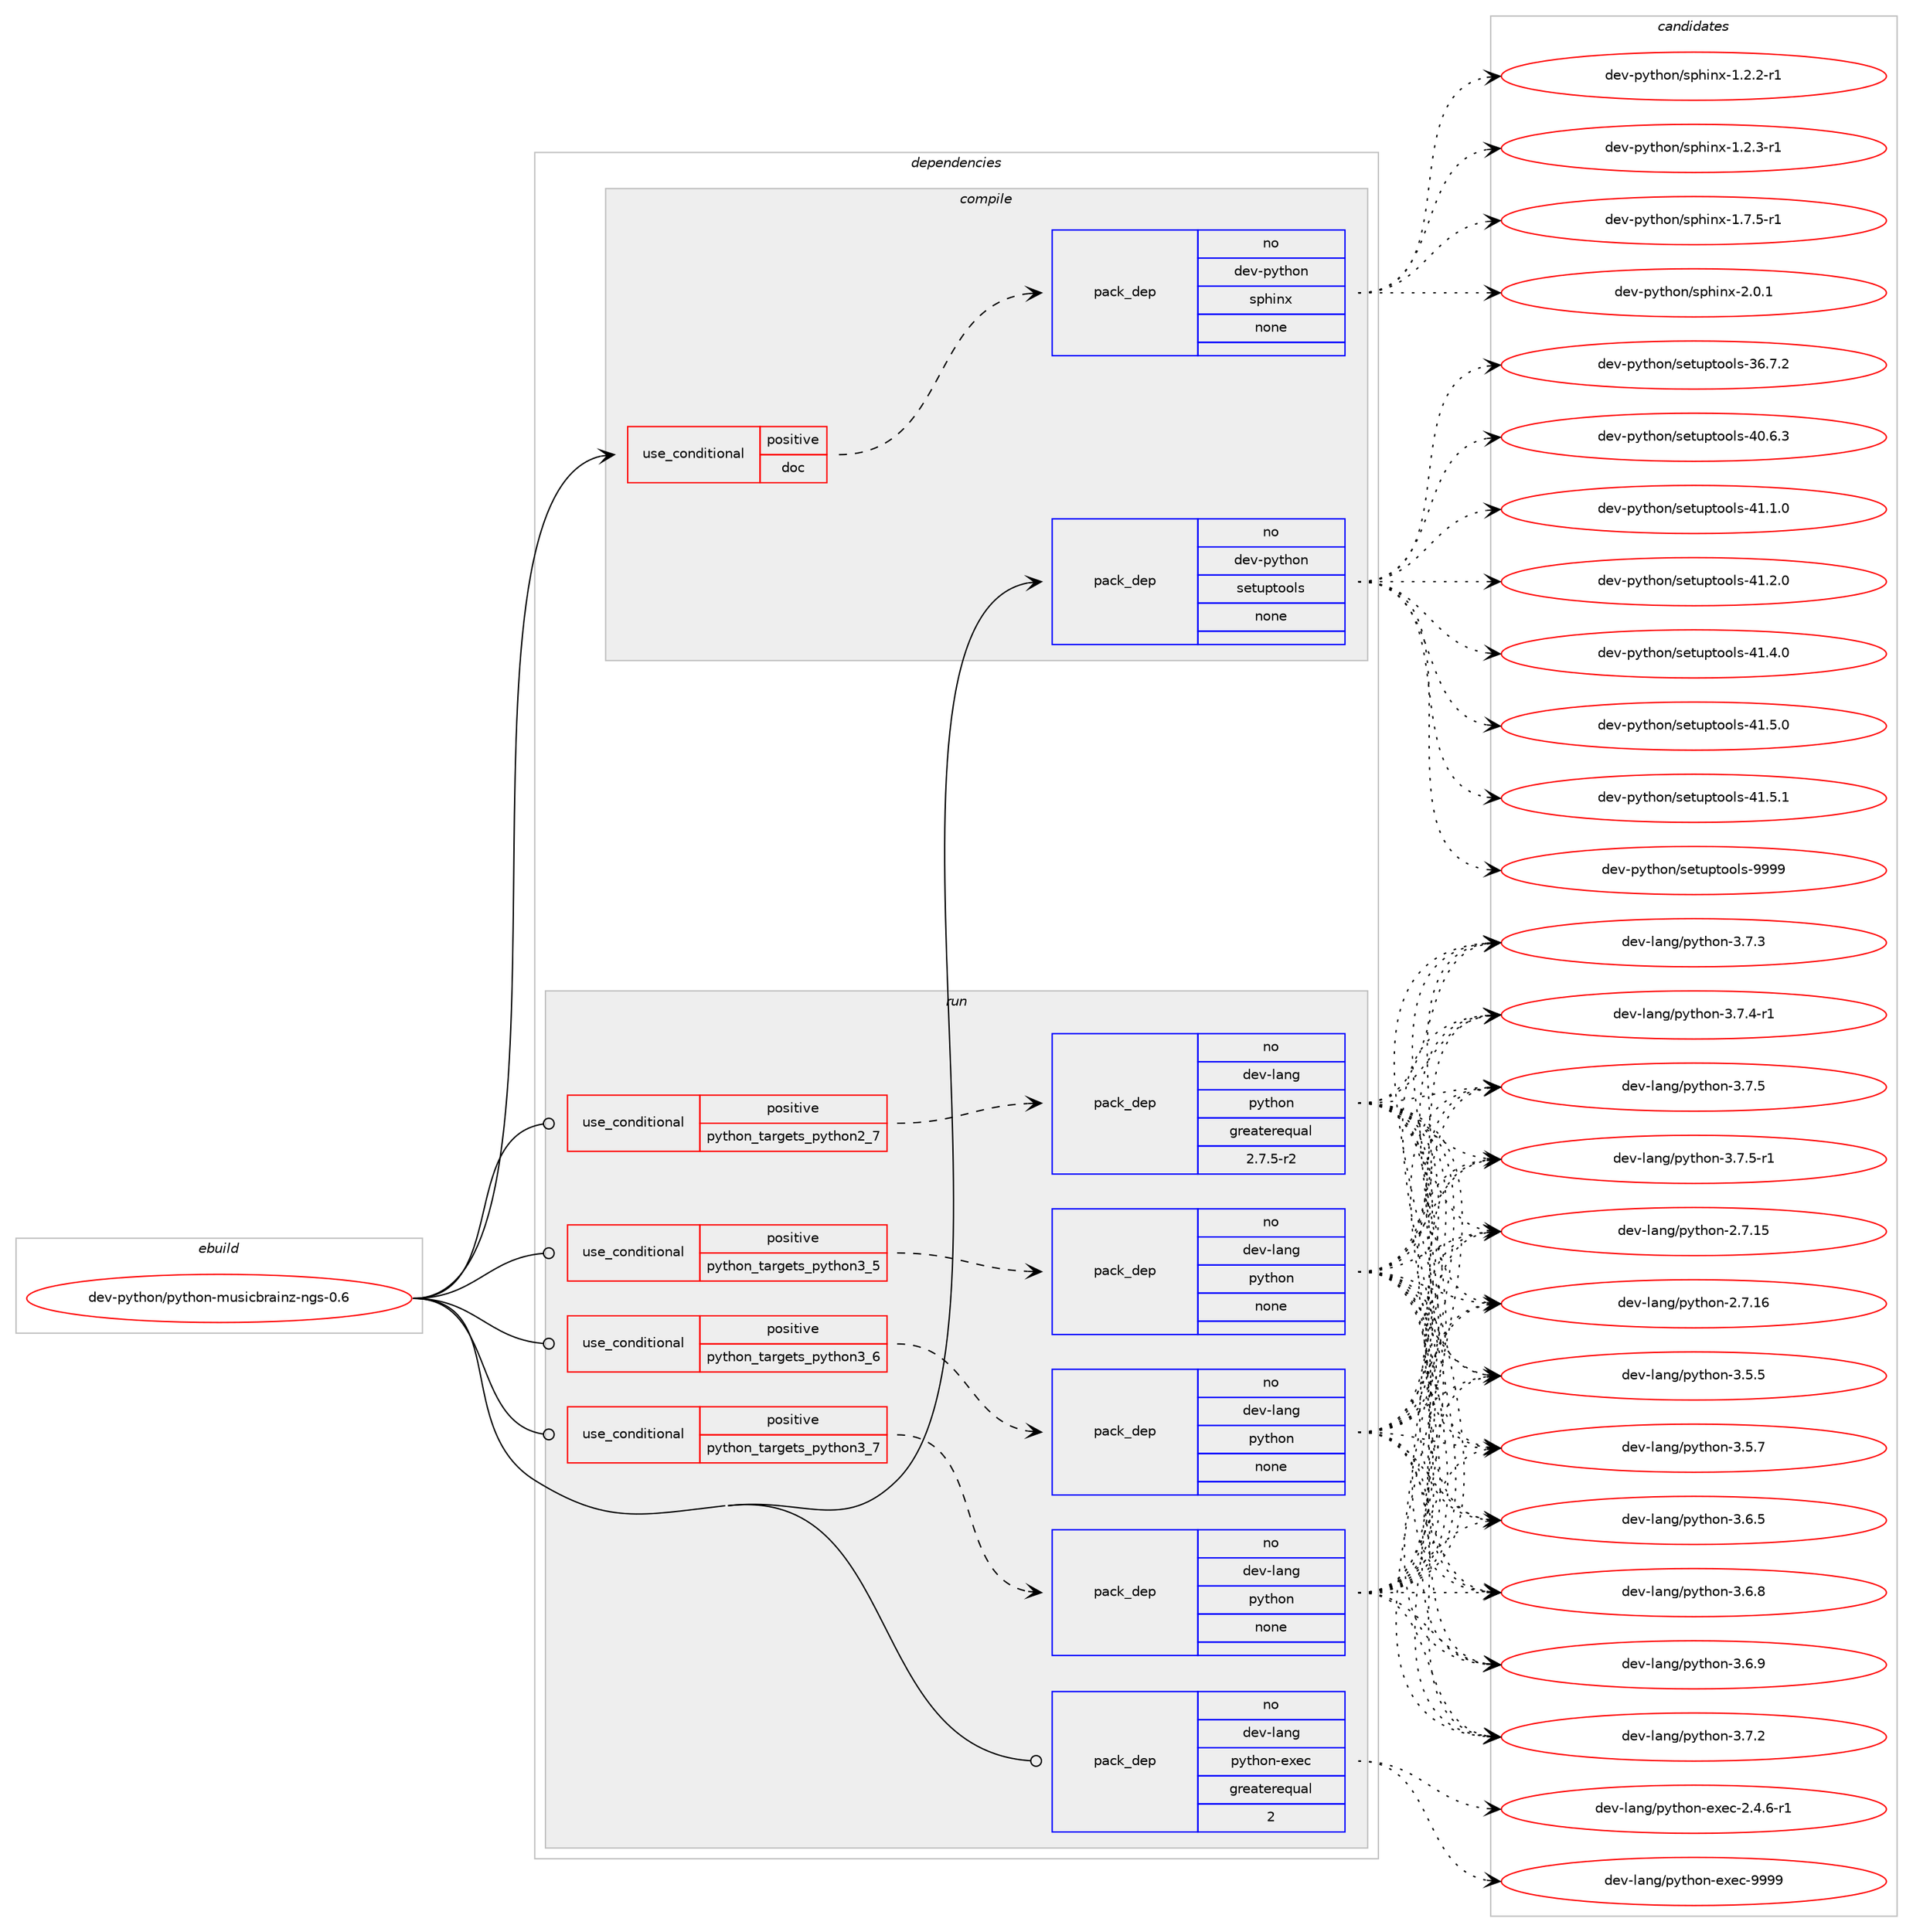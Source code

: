 digraph prolog {

# *************
# Graph options
# *************

newrank=true;
concentrate=true;
compound=true;
graph [rankdir=LR,fontname=Helvetica,fontsize=10,ranksep=1.5];#, ranksep=2.5, nodesep=0.2];
edge  [arrowhead=vee];
node  [fontname=Helvetica,fontsize=10];

# **********
# The ebuild
# **********

subgraph cluster_leftcol {
color=gray;
rank=same;
label=<<i>ebuild</i>>;
id [label="dev-python/python-musicbrainz-ngs-0.6", color=red, width=4, href="../dev-python/python-musicbrainz-ngs-0.6.svg"];
}

# ****************
# The dependencies
# ****************

subgraph cluster_midcol {
color=gray;
label=<<i>dependencies</i>>;
subgraph cluster_compile {
fillcolor="#eeeeee";
style=filled;
label=<<i>compile</i>>;
subgraph cond147770 {
dependency632236 [label=<<TABLE BORDER="0" CELLBORDER="1" CELLSPACING="0" CELLPADDING="4"><TR><TD ROWSPAN="3" CELLPADDING="10">use_conditional</TD></TR><TR><TD>positive</TD></TR><TR><TD>doc</TD></TR></TABLE>>, shape=none, color=red];
subgraph pack472595 {
dependency632237 [label=<<TABLE BORDER="0" CELLBORDER="1" CELLSPACING="0" CELLPADDING="4" WIDTH="220"><TR><TD ROWSPAN="6" CELLPADDING="30">pack_dep</TD></TR><TR><TD WIDTH="110">no</TD></TR><TR><TD>dev-python</TD></TR><TR><TD>sphinx</TD></TR><TR><TD>none</TD></TR><TR><TD></TD></TR></TABLE>>, shape=none, color=blue];
}
dependency632236:e -> dependency632237:w [weight=20,style="dashed",arrowhead="vee"];
}
id:e -> dependency632236:w [weight=20,style="solid",arrowhead="vee"];
subgraph pack472596 {
dependency632238 [label=<<TABLE BORDER="0" CELLBORDER="1" CELLSPACING="0" CELLPADDING="4" WIDTH="220"><TR><TD ROWSPAN="6" CELLPADDING="30">pack_dep</TD></TR><TR><TD WIDTH="110">no</TD></TR><TR><TD>dev-python</TD></TR><TR><TD>setuptools</TD></TR><TR><TD>none</TD></TR><TR><TD></TD></TR></TABLE>>, shape=none, color=blue];
}
id:e -> dependency632238:w [weight=20,style="solid",arrowhead="vee"];
}
subgraph cluster_compileandrun {
fillcolor="#eeeeee";
style=filled;
label=<<i>compile and run</i>>;
}
subgraph cluster_run {
fillcolor="#eeeeee";
style=filled;
label=<<i>run</i>>;
subgraph cond147771 {
dependency632239 [label=<<TABLE BORDER="0" CELLBORDER="1" CELLSPACING="0" CELLPADDING="4"><TR><TD ROWSPAN="3" CELLPADDING="10">use_conditional</TD></TR><TR><TD>positive</TD></TR><TR><TD>python_targets_python2_7</TD></TR></TABLE>>, shape=none, color=red];
subgraph pack472597 {
dependency632240 [label=<<TABLE BORDER="0" CELLBORDER="1" CELLSPACING="0" CELLPADDING="4" WIDTH="220"><TR><TD ROWSPAN="6" CELLPADDING="30">pack_dep</TD></TR><TR><TD WIDTH="110">no</TD></TR><TR><TD>dev-lang</TD></TR><TR><TD>python</TD></TR><TR><TD>greaterequal</TD></TR><TR><TD>2.7.5-r2</TD></TR></TABLE>>, shape=none, color=blue];
}
dependency632239:e -> dependency632240:w [weight=20,style="dashed",arrowhead="vee"];
}
id:e -> dependency632239:w [weight=20,style="solid",arrowhead="odot"];
subgraph cond147772 {
dependency632241 [label=<<TABLE BORDER="0" CELLBORDER="1" CELLSPACING="0" CELLPADDING="4"><TR><TD ROWSPAN="3" CELLPADDING="10">use_conditional</TD></TR><TR><TD>positive</TD></TR><TR><TD>python_targets_python3_5</TD></TR></TABLE>>, shape=none, color=red];
subgraph pack472598 {
dependency632242 [label=<<TABLE BORDER="0" CELLBORDER="1" CELLSPACING="0" CELLPADDING="4" WIDTH="220"><TR><TD ROWSPAN="6" CELLPADDING="30">pack_dep</TD></TR><TR><TD WIDTH="110">no</TD></TR><TR><TD>dev-lang</TD></TR><TR><TD>python</TD></TR><TR><TD>none</TD></TR><TR><TD></TD></TR></TABLE>>, shape=none, color=blue];
}
dependency632241:e -> dependency632242:w [weight=20,style="dashed",arrowhead="vee"];
}
id:e -> dependency632241:w [weight=20,style="solid",arrowhead="odot"];
subgraph cond147773 {
dependency632243 [label=<<TABLE BORDER="0" CELLBORDER="1" CELLSPACING="0" CELLPADDING="4"><TR><TD ROWSPAN="3" CELLPADDING="10">use_conditional</TD></TR><TR><TD>positive</TD></TR><TR><TD>python_targets_python3_6</TD></TR></TABLE>>, shape=none, color=red];
subgraph pack472599 {
dependency632244 [label=<<TABLE BORDER="0" CELLBORDER="1" CELLSPACING="0" CELLPADDING="4" WIDTH="220"><TR><TD ROWSPAN="6" CELLPADDING="30">pack_dep</TD></TR><TR><TD WIDTH="110">no</TD></TR><TR><TD>dev-lang</TD></TR><TR><TD>python</TD></TR><TR><TD>none</TD></TR><TR><TD></TD></TR></TABLE>>, shape=none, color=blue];
}
dependency632243:e -> dependency632244:w [weight=20,style="dashed",arrowhead="vee"];
}
id:e -> dependency632243:w [weight=20,style="solid",arrowhead="odot"];
subgraph cond147774 {
dependency632245 [label=<<TABLE BORDER="0" CELLBORDER="1" CELLSPACING="0" CELLPADDING="4"><TR><TD ROWSPAN="3" CELLPADDING="10">use_conditional</TD></TR><TR><TD>positive</TD></TR><TR><TD>python_targets_python3_7</TD></TR></TABLE>>, shape=none, color=red];
subgraph pack472600 {
dependency632246 [label=<<TABLE BORDER="0" CELLBORDER="1" CELLSPACING="0" CELLPADDING="4" WIDTH="220"><TR><TD ROWSPAN="6" CELLPADDING="30">pack_dep</TD></TR><TR><TD WIDTH="110">no</TD></TR><TR><TD>dev-lang</TD></TR><TR><TD>python</TD></TR><TR><TD>none</TD></TR><TR><TD></TD></TR></TABLE>>, shape=none, color=blue];
}
dependency632245:e -> dependency632246:w [weight=20,style="dashed",arrowhead="vee"];
}
id:e -> dependency632245:w [weight=20,style="solid",arrowhead="odot"];
subgraph pack472601 {
dependency632247 [label=<<TABLE BORDER="0" CELLBORDER="1" CELLSPACING="0" CELLPADDING="4" WIDTH="220"><TR><TD ROWSPAN="6" CELLPADDING="30">pack_dep</TD></TR><TR><TD WIDTH="110">no</TD></TR><TR><TD>dev-lang</TD></TR><TR><TD>python-exec</TD></TR><TR><TD>greaterequal</TD></TR><TR><TD>2</TD></TR></TABLE>>, shape=none, color=blue];
}
id:e -> dependency632247:w [weight=20,style="solid",arrowhead="odot"];
}
}

# **************
# The candidates
# **************

subgraph cluster_choices {
rank=same;
color=gray;
label=<<i>candidates</i>>;

subgraph choice472595 {
color=black;
nodesep=1;
choice10010111845112121116104111110471151121041051101204549465046504511449 [label="dev-python/sphinx-1.2.2-r1", color=red, width=4,href="../dev-python/sphinx-1.2.2-r1.svg"];
choice10010111845112121116104111110471151121041051101204549465046514511449 [label="dev-python/sphinx-1.2.3-r1", color=red, width=4,href="../dev-python/sphinx-1.2.3-r1.svg"];
choice10010111845112121116104111110471151121041051101204549465546534511449 [label="dev-python/sphinx-1.7.5-r1", color=red, width=4,href="../dev-python/sphinx-1.7.5-r1.svg"];
choice1001011184511212111610411111047115112104105110120455046484649 [label="dev-python/sphinx-2.0.1", color=red, width=4,href="../dev-python/sphinx-2.0.1.svg"];
dependency632237:e -> choice10010111845112121116104111110471151121041051101204549465046504511449:w [style=dotted,weight="100"];
dependency632237:e -> choice10010111845112121116104111110471151121041051101204549465046514511449:w [style=dotted,weight="100"];
dependency632237:e -> choice10010111845112121116104111110471151121041051101204549465546534511449:w [style=dotted,weight="100"];
dependency632237:e -> choice1001011184511212111610411111047115112104105110120455046484649:w [style=dotted,weight="100"];
}
subgraph choice472596 {
color=black;
nodesep=1;
choice100101118451121211161041111104711510111611711211611111110811545515446554650 [label="dev-python/setuptools-36.7.2", color=red, width=4,href="../dev-python/setuptools-36.7.2.svg"];
choice100101118451121211161041111104711510111611711211611111110811545524846544651 [label="dev-python/setuptools-40.6.3", color=red, width=4,href="../dev-python/setuptools-40.6.3.svg"];
choice100101118451121211161041111104711510111611711211611111110811545524946494648 [label="dev-python/setuptools-41.1.0", color=red, width=4,href="../dev-python/setuptools-41.1.0.svg"];
choice100101118451121211161041111104711510111611711211611111110811545524946504648 [label="dev-python/setuptools-41.2.0", color=red, width=4,href="../dev-python/setuptools-41.2.0.svg"];
choice100101118451121211161041111104711510111611711211611111110811545524946524648 [label="dev-python/setuptools-41.4.0", color=red, width=4,href="../dev-python/setuptools-41.4.0.svg"];
choice100101118451121211161041111104711510111611711211611111110811545524946534648 [label="dev-python/setuptools-41.5.0", color=red, width=4,href="../dev-python/setuptools-41.5.0.svg"];
choice100101118451121211161041111104711510111611711211611111110811545524946534649 [label="dev-python/setuptools-41.5.1", color=red, width=4,href="../dev-python/setuptools-41.5.1.svg"];
choice10010111845112121116104111110471151011161171121161111111081154557575757 [label="dev-python/setuptools-9999", color=red, width=4,href="../dev-python/setuptools-9999.svg"];
dependency632238:e -> choice100101118451121211161041111104711510111611711211611111110811545515446554650:w [style=dotted,weight="100"];
dependency632238:e -> choice100101118451121211161041111104711510111611711211611111110811545524846544651:w [style=dotted,weight="100"];
dependency632238:e -> choice100101118451121211161041111104711510111611711211611111110811545524946494648:w [style=dotted,weight="100"];
dependency632238:e -> choice100101118451121211161041111104711510111611711211611111110811545524946504648:w [style=dotted,weight="100"];
dependency632238:e -> choice100101118451121211161041111104711510111611711211611111110811545524946524648:w [style=dotted,weight="100"];
dependency632238:e -> choice100101118451121211161041111104711510111611711211611111110811545524946534648:w [style=dotted,weight="100"];
dependency632238:e -> choice100101118451121211161041111104711510111611711211611111110811545524946534649:w [style=dotted,weight="100"];
dependency632238:e -> choice10010111845112121116104111110471151011161171121161111111081154557575757:w [style=dotted,weight="100"];
}
subgraph choice472597 {
color=black;
nodesep=1;
choice10010111845108971101034711212111610411111045504655464953 [label="dev-lang/python-2.7.15", color=red, width=4,href="../dev-lang/python-2.7.15.svg"];
choice10010111845108971101034711212111610411111045504655464954 [label="dev-lang/python-2.7.16", color=red, width=4,href="../dev-lang/python-2.7.16.svg"];
choice100101118451089711010347112121116104111110455146534653 [label="dev-lang/python-3.5.5", color=red, width=4,href="../dev-lang/python-3.5.5.svg"];
choice100101118451089711010347112121116104111110455146534655 [label="dev-lang/python-3.5.7", color=red, width=4,href="../dev-lang/python-3.5.7.svg"];
choice100101118451089711010347112121116104111110455146544653 [label="dev-lang/python-3.6.5", color=red, width=4,href="../dev-lang/python-3.6.5.svg"];
choice100101118451089711010347112121116104111110455146544656 [label="dev-lang/python-3.6.8", color=red, width=4,href="../dev-lang/python-3.6.8.svg"];
choice100101118451089711010347112121116104111110455146544657 [label="dev-lang/python-3.6.9", color=red, width=4,href="../dev-lang/python-3.6.9.svg"];
choice100101118451089711010347112121116104111110455146554650 [label="dev-lang/python-3.7.2", color=red, width=4,href="../dev-lang/python-3.7.2.svg"];
choice100101118451089711010347112121116104111110455146554651 [label="dev-lang/python-3.7.3", color=red, width=4,href="../dev-lang/python-3.7.3.svg"];
choice1001011184510897110103471121211161041111104551465546524511449 [label="dev-lang/python-3.7.4-r1", color=red, width=4,href="../dev-lang/python-3.7.4-r1.svg"];
choice100101118451089711010347112121116104111110455146554653 [label="dev-lang/python-3.7.5", color=red, width=4,href="../dev-lang/python-3.7.5.svg"];
choice1001011184510897110103471121211161041111104551465546534511449 [label="dev-lang/python-3.7.5-r1", color=red, width=4,href="../dev-lang/python-3.7.5-r1.svg"];
dependency632240:e -> choice10010111845108971101034711212111610411111045504655464953:w [style=dotted,weight="100"];
dependency632240:e -> choice10010111845108971101034711212111610411111045504655464954:w [style=dotted,weight="100"];
dependency632240:e -> choice100101118451089711010347112121116104111110455146534653:w [style=dotted,weight="100"];
dependency632240:e -> choice100101118451089711010347112121116104111110455146534655:w [style=dotted,weight="100"];
dependency632240:e -> choice100101118451089711010347112121116104111110455146544653:w [style=dotted,weight="100"];
dependency632240:e -> choice100101118451089711010347112121116104111110455146544656:w [style=dotted,weight="100"];
dependency632240:e -> choice100101118451089711010347112121116104111110455146544657:w [style=dotted,weight="100"];
dependency632240:e -> choice100101118451089711010347112121116104111110455146554650:w [style=dotted,weight="100"];
dependency632240:e -> choice100101118451089711010347112121116104111110455146554651:w [style=dotted,weight="100"];
dependency632240:e -> choice1001011184510897110103471121211161041111104551465546524511449:w [style=dotted,weight="100"];
dependency632240:e -> choice100101118451089711010347112121116104111110455146554653:w [style=dotted,weight="100"];
dependency632240:e -> choice1001011184510897110103471121211161041111104551465546534511449:w [style=dotted,weight="100"];
}
subgraph choice472598 {
color=black;
nodesep=1;
choice10010111845108971101034711212111610411111045504655464953 [label="dev-lang/python-2.7.15", color=red, width=4,href="../dev-lang/python-2.7.15.svg"];
choice10010111845108971101034711212111610411111045504655464954 [label="dev-lang/python-2.7.16", color=red, width=4,href="../dev-lang/python-2.7.16.svg"];
choice100101118451089711010347112121116104111110455146534653 [label="dev-lang/python-3.5.5", color=red, width=4,href="../dev-lang/python-3.5.5.svg"];
choice100101118451089711010347112121116104111110455146534655 [label="dev-lang/python-3.5.7", color=red, width=4,href="../dev-lang/python-3.5.7.svg"];
choice100101118451089711010347112121116104111110455146544653 [label="dev-lang/python-3.6.5", color=red, width=4,href="../dev-lang/python-3.6.5.svg"];
choice100101118451089711010347112121116104111110455146544656 [label="dev-lang/python-3.6.8", color=red, width=4,href="../dev-lang/python-3.6.8.svg"];
choice100101118451089711010347112121116104111110455146544657 [label="dev-lang/python-3.6.9", color=red, width=4,href="../dev-lang/python-3.6.9.svg"];
choice100101118451089711010347112121116104111110455146554650 [label="dev-lang/python-3.7.2", color=red, width=4,href="../dev-lang/python-3.7.2.svg"];
choice100101118451089711010347112121116104111110455146554651 [label="dev-lang/python-3.7.3", color=red, width=4,href="../dev-lang/python-3.7.3.svg"];
choice1001011184510897110103471121211161041111104551465546524511449 [label="dev-lang/python-3.7.4-r1", color=red, width=4,href="../dev-lang/python-3.7.4-r1.svg"];
choice100101118451089711010347112121116104111110455146554653 [label="dev-lang/python-3.7.5", color=red, width=4,href="../dev-lang/python-3.7.5.svg"];
choice1001011184510897110103471121211161041111104551465546534511449 [label="dev-lang/python-3.7.5-r1", color=red, width=4,href="../dev-lang/python-3.7.5-r1.svg"];
dependency632242:e -> choice10010111845108971101034711212111610411111045504655464953:w [style=dotted,weight="100"];
dependency632242:e -> choice10010111845108971101034711212111610411111045504655464954:w [style=dotted,weight="100"];
dependency632242:e -> choice100101118451089711010347112121116104111110455146534653:w [style=dotted,weight="100"];
dependency632242:e -> choice100101118451089711010347112121116104111110455146534655:w [style=dotted,weight="100"];
dependency632242:e -> choice100101118451089711010347112121116104111110455146544653:w [style=dotted,weight="100"];
dependency632242:e -> choice100101118451089711010347112121116104111110455146544656:w [style=dotted,weight="100"];
dependency632242:e -> choice100101118451089711010347112121116104111110455146544657:w [style=dotted,weight="100"];
dependency632242:e -> choice100101118451089711010347112121116104111110455146554650:w [style=dotted,weight="100"];
dependency632242:e -> choice100101118451089711010347112121116104111110455146554651:w [style=dotted,weight="100"];
dependency632242:e -> choice1001011184510897110103471121211161041111104551465546524511449:w [style=dotted,weight="100"];
dependency632242:e -> choice100101118451089711010347112121116104111110455146554653:w [style=dotted,weight="100"];
dependency632242:e -> choice1001011184510897110103471121211161041111104551465546534511449:w [style=dotted,weight="100"];
}
subgraph choice472599 {
color=black;
nodesep=1;
choice10010111845108971101034711212111610411111045504655464953 [label="dev-lang/python-2.7.15", color=red, width=4,href="../dev-lang/python-2.7.15.svg"];
choice10010111845108971101034711212111610411111045504655464954 [label="dev-lang/python-2.7.16", color=red, width=4,href="../dev-lang/python-2.7.16.svg"];
choice100101118451089711010347112121116104111110455146534653 [label="dev-lang/python-3.5.5", color=red, width=4,href="../dev-lang/python-3.5.5.svg"];
choice100101118451089711010347112121116104111110455146534655 [label="dev-lang/python-3.5.7", color=red, width=4,href="../dev-lang/python-3.5.7.svg"];
choice100101118451089711010347112121116104111110455146544653 [label="dev-lang/python-3.6.5", color=red, width=4,href="../dev-lang/python-3.6.5.svg"];
choice100101118451089711010347112121116104111110455146544656 [label="dev-lang/python-3.6.8", color=red, width=4,href="../dev-lang/python-3.6.8.svg"];
choice100101118451089711010347112121116104111110455146544657 [label="dev-lang/python-3.6.9", color=red, width=4,href="../dev-lang/python-3.6.9.svg"];
choice100101118451089711010347112121116104111110455146554650 [label="dev-lang/python-3.7.2", color=red, width=4,href="../dev-lang/python-3.7.2.svg"];
choice100101118451089711010347112121116104111110455146554651 [label="dev-lang/python-3.7.3", color=red, width=4,href="../dev-lang/python-3.7.3.svg"];
choice1001011184510897110103471121211161041111104551465546524511449 [label="dev-lang/python-3.7.4-r1", color=red, width=4,href="../dev-lang/python-3.7.4-r1.svg"];
choice100101118451089711010347112121116104111110455146554653 [label="dev-lang/python-3.7.5", color=red, width=4,href="../dev-lang/python-3.7.5.svg"];
choice1001011184510897110103471121211161041111104551465546534511449 [label="dev-lang/python-3.7.5-r1", color=red, width=4,href="../dev-lang/python-3.7.5-r1.svg"];
dependency632244:e -> choice10010111845108971101034711212111610411111045504655464953:w [style=dotted,weight="100"];
dependency632244:e -> choice10010111845108971101034711212111610411111045504655464954:w [style=dotted,weight="100"];
dependency632244:e -> choice100101118451089711010347112121116104111110455146534653:w [style=dotted,weight="100"];
dependency632244:e -> choice100101118451089711010347112121116104111110455146534655:w [style=dotted,weight="100"];
dependency632244:e -> choice100101118451089711010347112121116104111110455146544653:w [style=dotted,weight="100"];
dependency632244:e -> choice100101118451089711010347112121116104111110455146544656:w [style=dotted,weight="100"];
dependency632244:e -> choice100101118451089711010347112121116104111110455146544657:w [style=dotted,weight="100"];
dependency632244:e -> choice100101118451089711010347112121116104111110455146554650:w [style=dotted,weight="100"];
dependency632244:e -> choice100101118451089711010347112121116104111110455146554651:w [style=dotted,weight="100"];
dependency632244:e -> choice1001011184510897110103471121211161041111104551465546524511449:w [style=dotted,weight="100"];
dependency632244:e -> choice100101118451089711010347112121116104111110455146554653:w [style=dotted,weight="100"];
dependency632244:e -> choice1001011184510897110103471121211161041111104551465546534511449:w [style=dotted,weight="100"];
}
subgraph choice472600 {
color=black;
nodesep=1;
choice10010111845108971101034711212111610411111045504655464953 [label="dev-lang/python-2.7.15", color=red, width=4,href="../dev-lang/python-2.7.15.svg"];
choice10010111845108971101034711212111610411111045504655464954 [label="dev-lang/python-2.7.16", color=red, width=4,href="../dev-lang/python-2.7.16.svg"];
choice100101118451089711010347112121116104111110455146534653 [label="dev-lang/python-3.5.5", color=red, width=4,href="../dev-lang/python-3.5.5.svg"];
choice100101118451089711010347112121116104111110455146534655 [label="dev-lang/python-3.5.7", color=red, width=4,href="../dev-lang/python-3.5.7.svg"];
choice100101118451089711010347112121116104111110455146544653 [label="dev-lang/python-3.6.5", color=red, width=4,href="../dev-lang/python-3.6.5.svg"];
choice100101118451089711010347112121116104111110455146544656 [label="dev-lang/python-3.6.8", color=red, width=4,href="../dev-lang/python-3.6.8.svg"];
choice100101118451089711010347112121116104111110455146544657 [label="dev-lang/python-3.6.9", color=red, width=4,href="../dev-lang/python-3.6.9.svg"];
choice100101118451089711010347112121116104111110455146554650 [label="dev-lang/python-3.7.2", color=red, width=4,href="../dev-lang/python-3.7.2.svg"];
choice100101118451089711010347112121116104111110455146554651 [label="dev-lang/python-3.7.3", color=red, width=4,href="../dev-lang/python-3.7.3.svg"];
choice1001011184510897110103471121211161041111104551465546524511449 [label="dev-lang/python-3.7.4-r1", color=red, width=4,href="../dev-lang/python-3.7.4-r1.svg"];
choice100101118451089711010347112121116104111110455146554653 [label="dev-lang/python-3.7.5", color=red, width=4,href="../dev-lang/python-3.7.5.svg"];
choice1001011184510897110103471121211161041111104551465546534511449 [label="dev-lang/python-3.7.5-r1", color=red, width=4,href="../dev-lang/python-3.7.5-r1.svg"];
dependency632246:e -> choice10010111845108971101034711212111610411111045504655464953:w [style=dotted,weight="100"];
dependency632246:e -> choice10010111845108971101034711212111610411111045504655464954:w [style=dotted,weight="100"];
dependency632246:e -> choice100101118451089711010347112121116104111110455146534653:w [style=dotted,weight="100"];
dependency632246:e -> choice100101118451089711010347112121116104111110455146534655:w [style=dotted,weight="100"];
dependency632246:e -> choice100101118451089711010347112121116104111110455146544653:w [style=dotted,weight="100"];
dependency632246:e -> choice100101118451089711010347112121116104111110455146544656:w [style=dotted,weight="100"];
dependency632246:e -> choice100101118451089711010347112121116104111110455146544657:w [style=dotted,weight="100"];
dependency632246:e -> choice100101118451089711010347112121116104111110455146554650:w [style=dotted,weight="100"];
dependency632246:e -> choice100101118451089711010347112121116104111110455146554651:w [style=dotted,weight="100"];
dependency632246:e -> choice1001011184510897110103471121211161041111104551465546524511449:w [style=dotted,weight="100"];
dependency632246:e -> choice100101118451089711010347112121116104111110455146554653:w [style=dotted,weight="100"];
dependency632246:e -> choice1001011184510897110103471121211161041111104551465546534511449:w [style=dotted,weight="100"];
}
subgraph choice472601 {
color=black;
nodesep=1;
choice10010111845108971101034711212111610411111045101120101994550465246544511449 [label="dev-lang/python-exec-2.4.6-r1", color=red, width=4,href="../dev-lang/python-exec-2.4.6-r1.svg"];
choice10010111845108971101034711212111610411111045101120101994557575757 [label="dev-lang/python-exec-9999", color=red, width=4,href="../dev-lang/python-exec-9999.svg"];
dependency632247:e -> choice10010111845108971101034711212111610411111045101120101994550465246544511449:w [style=dotted,weight="100"];
dependency632247:e -> choice10010111845108971101034711212111610411111045101120101994557575757:w [style=dotted,weight="100"];
}
}

}

